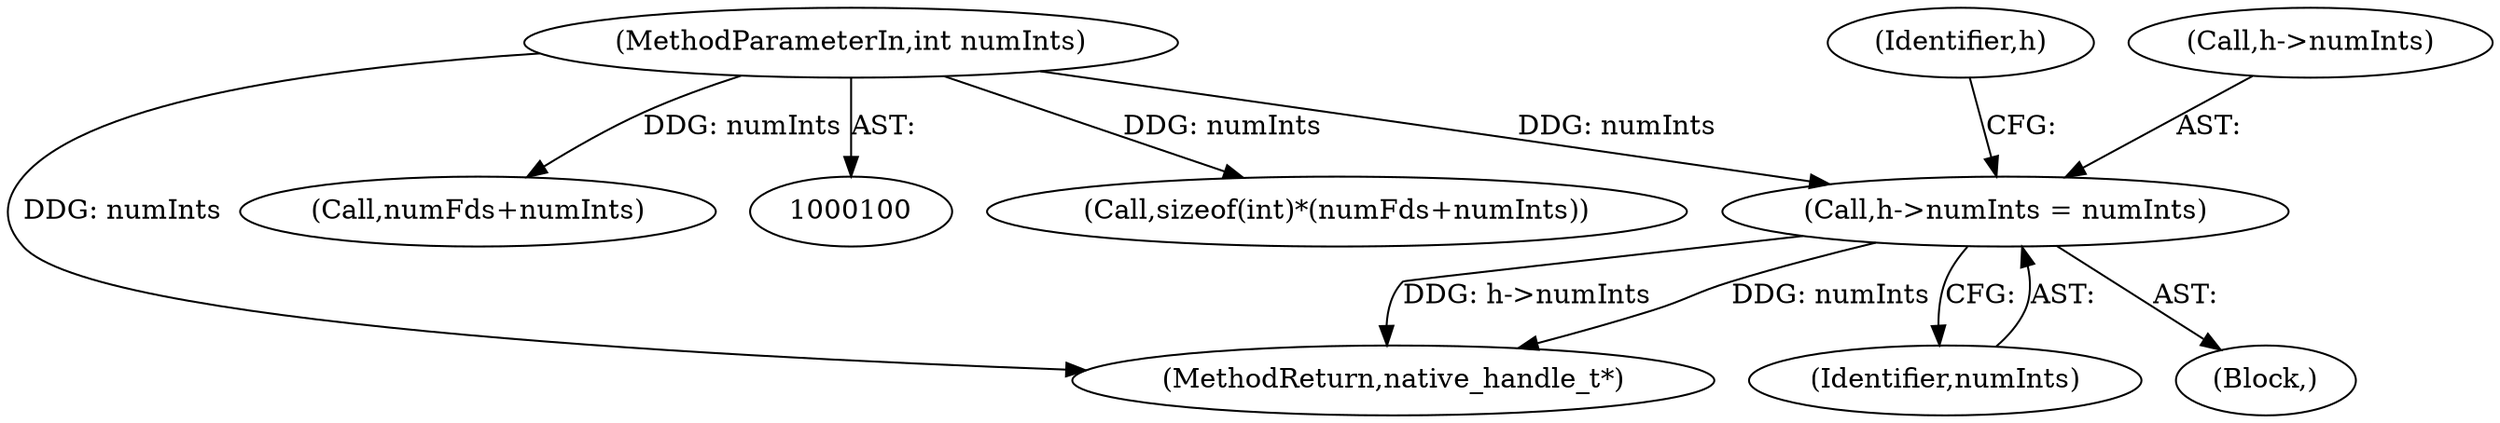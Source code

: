 digraph "0_Android_e8c62fb484151f76ab88b1d5130f38de24ac8c14@pointer" {
"1000131" [label="(Call,h->numInts = numInts)"];
"1000102" [label="(MethodParameterIn,int numInts)"];
"1000137" [label="(Identifier,h)"];
"1000131" [label="(Call,h->numInts = numInts)"];
"1000111" [label="(Call,sizeof(int)*(numFds+numInts))"];
"1000119" [label="(Block,)"];
"1000138" [label="(MethodReturn,native_handle_t*)"];
"1000102" [label="(MethodParameterIn,int numInts)"];
"1000132" [label="(Call,h->numInts)"];
"1000135" [label="(Identifier,numInts)"];
"1000114" [label="(Call,numFds+numInts)"];
"1000131" -> "1000119"  [label="AST: "];
"1000131" -> "1000135"  [label="CFG: "];
"1000132" -> "1000131"  [label="AST: "];
"1000135" -> "1000131"  [label="AST: "];
"1000137" -> "1000131"  [label="CFG: "];
"1000131" -> "1000138"  [label="DDG: h->numInts"];
"1000131" -> "1000138"  [label="DDG: numInts"];
"1000102" -> "1000131"  [label="DDG: numInts"];
"1000102" -> "1000100"  [label="AST: "];
"1000102" -> "1000138"  [label="DDG: numInts"];
"1000102" -> "1000111"  [label="DDG: numInts"];
"1000102" -> "1000114"  [label="DDG: numInts"];
}
